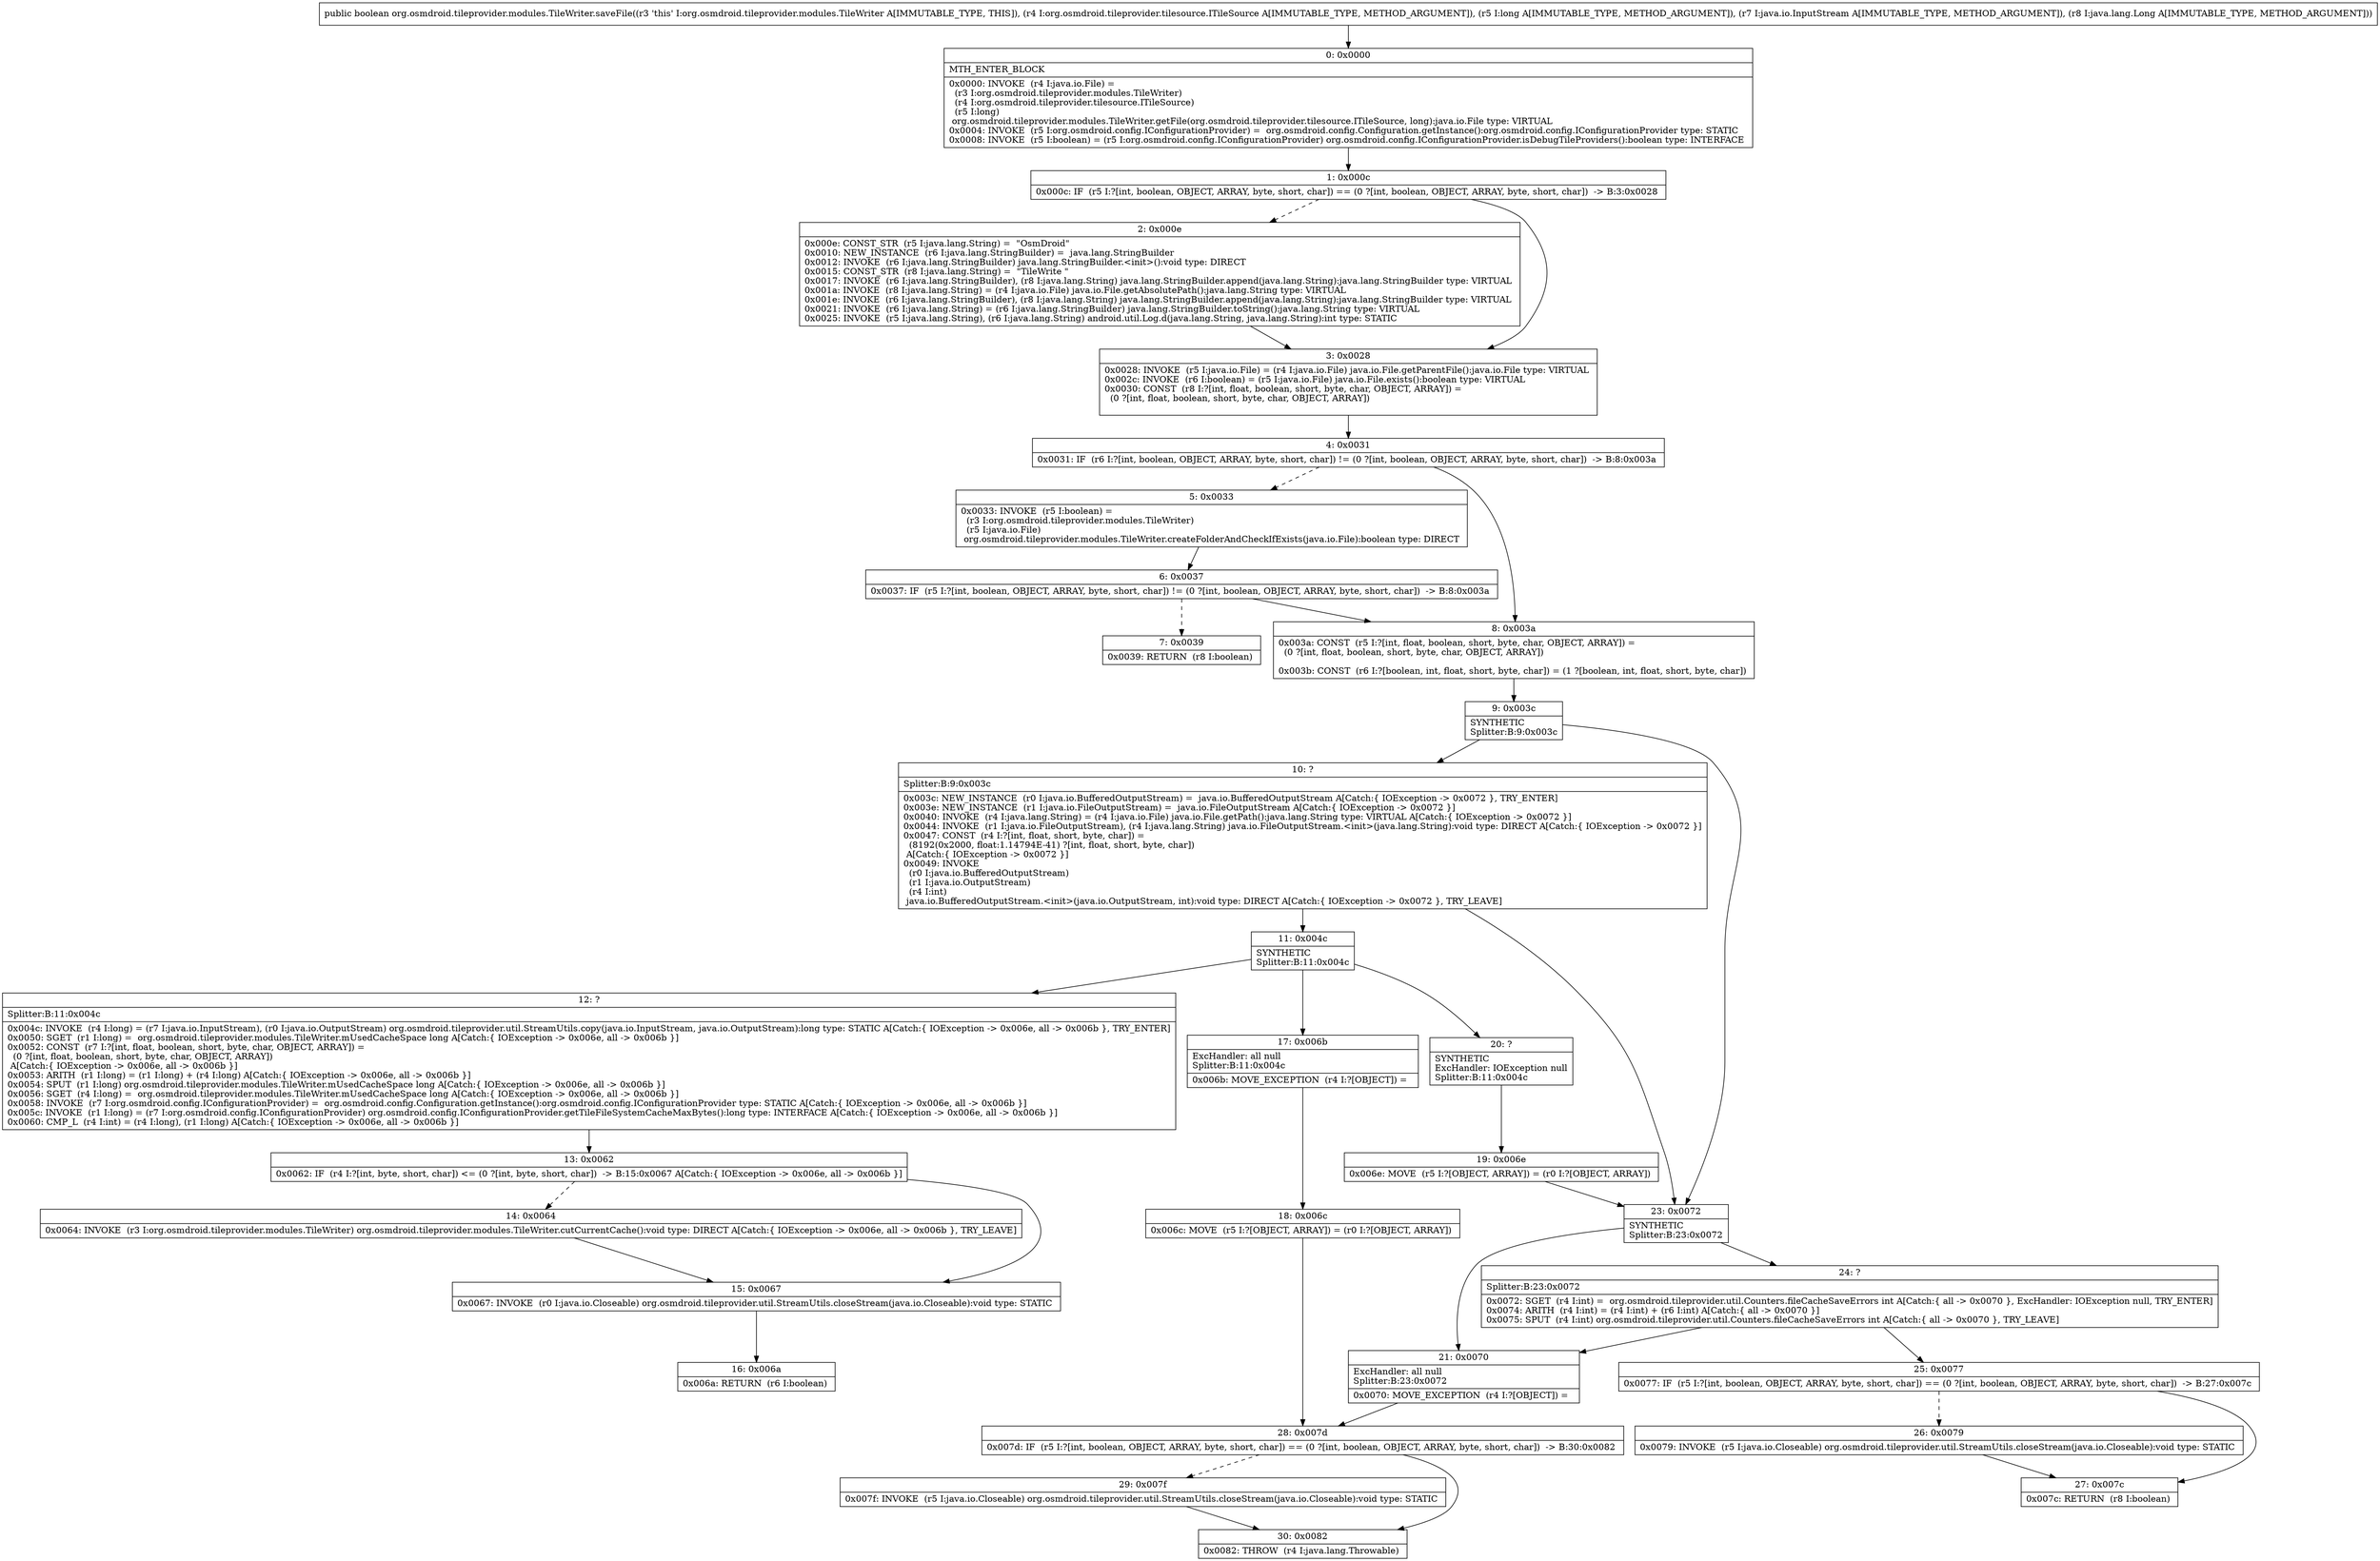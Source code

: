 digraph "CFG fororg.osmdroid.tileprovider.modules.TileWriter.saveFile(Lorg\/osmdroid\/tileprovider\/tilesource\/ITileSource;JLjava\/io\/InputStream;Ljava\/lang\/Long;)Z" {
Node_0 [shape=record,label="{0\:\ 0x0000|MTH_ENTER_BLOCK\l|0x0000: INVOKE  (r4 I:java.io.File) = \l  (r3 I:org.osmdroid.tileprovider.modules.TileWriter)\l  (r4 I:org.osmdroid.tileprovider.tilesource.ITileSource)\l  (r5 I:long)\l org.osmdroid.tileprovider.modules.TileWriter.getFile(org.osmdroid.tileprovider.tilesource.ITileSource, long):java.io.File type: VIRTUAL \l0x0004: INVOKE  (r5 I:org.osmdroid.config.IConfigurationProvider) =  org.osmdroid.config.Configuration.getInstance():org.osmdroid.config.IConfigurationProvider type: STATIC \l0x0008: INVOKE  (r5 I:boolean) = (r5 I:org.osmdroid.config.IConfigurationProvider) org.osmdroid.config.IConfigurationProvider.isDebugTileProviders():boolean type: INTERFACE \l}"];
Node_1 [shape=record,label="{1\:\ 0x000c|0x000c: IF  (r5 I:?[int, boolean, OBJECT, ARRAY, byte, short, char]) == (0 ?[int, boolean, OBJECT, ARRAY, byte, short, char])  \-\> B:3:0x0028 \l}"];
Node_2 [shape=record,label="{2\:\ 0x000e|0x000e: CONST_STR  (r5 I:java.lang.String) =  \"OsmDroid\" \l0x0010: NEW_INSTANCE  (r6 I:java.lang.StringBuilder) =  java.lang.StringBuilder \l0x0012: INVOKE  (r6 I:java.lang.StringBuilder) java.lang.StringBuilder.\<init\>():void type: DIRECT \l0x0015: CONST_STR  (r8 I:java.lang.String) =  \"TileWrite \" \l0x0017: INVOKE  (r6 I:java.lang.StringBuilder), (r8 I:java.lang.String) java.lang.StringBuilder.append(java.lang.String):java.lang.StringBuilder type: VIRTUAL \l0x001a: INVOKE  (r8 I:java.lang.String) = (r4 I:java.io.File) java.io.File.getAbsolutePath():java.lang.String type: VIRTUAL \l0x001e: INVOKE  (r6 I:java.lang.StringBuilder), (r8 I:java.lang.String) java.lang.StringBuilder.append(java.lang.String):java.lang.StringBuilder type: VIRTUAL \l0x0021: INVOKE  (r6 I:java.lang.String) = (r6 I:java.lang.StringBuilder) java.lang.StringBuilder.toString():java.lang.String type: VIRTUAL \l0x0025: INVOKE  (r5 I:java.lang.String), (r6 I:java.lang.String) android.util.Log.d(java.lang.String, java.lang.String):int type: STATIC \l}"];
Node_3 [shape=record,label="{3\:\ 0x0028|0x0028: INVOKE  (r5 I:java.io.File) = (r4 I:java.io.File) java.io.File.getParentFile():java.io.File type: VIRTUAL \l0x002c: INVOKE  (r6 I:boolean) = (r5 I:java.io.File) java.io.File.exists():boolean type: VIRTUAL \l0x0030: CONST  (r8 I:?[int, float, boolean, short, byte, char, OBJECT, ARRAY]) = \l  (0 ?[int, float, boolean, short, byte, char, OBJECT, ARRAY])\l \l}"];
Node_4 [shape=record,label="{4\:\ 0x0031|0x0031: IF  (r6 I:?[int, boolean, OBJECT, ARRAY, byte, short, char]) != (0 ?[int, boolean, OBJECT, ARRAY, byte, short, char])  \-\> B:8:0x003a \l}"];
Node_5 [shape=record,label="{5\:\ 0x0033|0x0033: INVOKE  (r5 I:boolean) = \l  (r3 I:org.osmdroid.tileprovider.modules.TileWriter)\l  (r5 I:java.io.File)\l org.osmdroid.tileprovider.modules.TileWriter.createFolderAndCheckIfExists(java.io.File):boolean type: DIRECT \l}"];
Node_6 [shape=record,label="{6\:\ 0x0037|0x0037: IF  (r5 I:?[int, boolean, OBJECT, ARRAY, byte, short, char]) != (0 ?[int, boolean, OBJECT, ARRAY, byte, short, char])  \-\> B:8:0x003a \l}"];
Node_7 [shape=record,label="{7\:\ 0x0039|0x0039: RETURN  (r8 I:boolean) \l}"];
Node_8 [shape=record,label="{8\:\ 0x003a|0x003a: CONST  (r5 I:?[int, float, boolean, short, byte, char, OBJECT, ARRAY]) = \l  (0 ?[int, float, boolean, short, byte, char, OBJECT, ARRAY])\l \l0x003b: CONST  (r6 I:?[boolean, int, float, short, byte, char]) = (1 ?[boolean, int, float, short, byte, char]) \l}"];
Node_9 [shape=record,label="{9\:\ 0x003c|SYNTHETIC\lSplitter:B:9:0x003c\l}"];
Node_10 [shape=record,label="{10\:\ ?|Splitter:B:9:0x003c\l|0x003c: NEW_INSTANCE  (r0 I:java.io.BufferedOutputStream) =  java.io.BufferedOutputStream A[Catch:\{ IOException \-\> 0x0072 \}, TRY_ENTER]\l0x003e: NEW_INSTANCE  (r1 I:java.io.FileOutputStream) =  java.io.FileOutputStream A[Catch:\{ IOException \-\> 0x0072 \}]\l0x0040: INVOKE  (r4 I:java.lang.String) = (r4 I:java.io.File) java.io.File.getPath():java.lang.String type: VIRTUAL A[Catch:\{ IOException \-\> 0x0072 \}]\l0x0044: INVOKE  (r1 I:java.io.FileOutputStream), (r4 I:java.lang.String) java.io.FileOutputStream.\<init\>(java.lang.String):void type: DIRECT A[Catch:\{ IOException \-\> 0x0072 \}]\l0x0047: CONST  (r4 I:?[int, float, short, byte, char]) = \l  (8192(0x2000, float:1.14794E\-41) ?[int, float, short, byte, char])\l A[Catch:\{ IOException \-\> 0x0072 \}]\l0x0049: INVOKE  \l  (r0 I:java.io.BufferedOutputStream)\l  (r1 I:java.io.OutputStream)\l  (r4 I:int)\l java.io.BufferedOutputStream.\<init\>(java.io.OutputStream, int):void type: DIRECT A[Catch:\{ IOException \-\> 0x0072 \}, TRY_LEAVE]\l}"];
Node_11 [shape=record,label="{11\:\ 0x004c|SYNTHETIC\lSplitter:B:11:0x004c\l}"];
Node_12 [shape=record,label="{12\:\ ?|Splitter:B:11:0x004c\l|0x004c: INVOKE  (r4 I:long) = (r7 I:java.io.InputStream), (r0 I:java.io.OutputStream) org.osmdroid.tileprovider.util.StreamUtils.copy(java.io.InputStream, java.io.OutputStream):long type: STATIC A[Catch:\{ IOException \-\> 0x006e, all \-\> 0x006b \}, TRY_ENTER]\l0x0050: SGET  (r1 I:long) =  org.osmdroid.tileprovider.modules.TileWriter.mUsedCacheSpace long A[Catch:\{ IOException \-\> 0x006e, all \-\> 0x006b \}]\l0x0052: CONST  (r7 I:?[int, float, boolean, short, byte, char, OBJECT, ARRAY]) = \l  (0 ?[int, float, boolean, short, byte, char, OBJECT, ARRAY])\l A[Catch:\{ IOException \-\> 0x006e, all \-\> 0x006b \}]\l0x0053: ARITH  (r1 I:long) = (r1 I:long) + (r4 I:long) A[Catch:\{ IOException \-\> 0x006e, all \-\> 0x006b \}]\l0x0054: SPUT  (r1 I:long) org.osmdroid.tileprovider.modules.TileWriter.mUsedCacheSpace long A[Catch:\{ IOException \-\> 0x006e, all \-\> 0x006b \}]\l0x0056: SGET  (r4 I:long) =  org.osmdroid.tileprovider.modules.TileWriter.mUsedCacheSpace long A[Catch:\{ IOException \-\> 0x006e, all \-\> 0x006b \}]\l0x0058: INVOKE  (r7 I:org.osmdroid.config.IConfigurationProvider) =  org.osmdroid.config.Configuration.getInstance():org.osmdroid.config.IConfigurationProvider type: STATIC A[Catch:\{ IOException \-\> 0x006e, all \-\> 0x006b \}]\l0x005c: INVOKE  (r1 I:long) = (r7 I:org.osmdroid.config.IConfigurationProvider) org.osmdroid.config.IConfigurationProvider.getTileFileSystemCacheMaxBytes():long type: INTERFACE A[Catch:\{ IOException \-\> 0x006e, all \-\> 0x006b \}]\l0x0060: CMP_L  (r4 I:int) = (r4 I:long), (r1 I:long) A[Catch:\{ IOException \-\> 0x006e, all \-\> 0x006b \}]\l}"];
Node_13 [shape=record,label="{13\:\ 0x0062|0x0062: IF  (r4 I:?[int, byte, short, char]) \<= (0 ?[int, byte, short, char])  \-\> B:15:0x0067 A[Catch:\{ IOException \-\> 0x006e, all \-\> 0x006b \}]\l}"];
Node_14 [shape=record,label="{14\:\ 0x0064|0x0064: INVOKE  (r3 I:org.osmdroid.tileprovider.modules.TileWriter) org.osmdroid.tileprovider.modules.TileWriter.cutCurrentCache():void type: DIRECT A[Catch:\{ IOException \-\> 0x006e, all \-\> 0x006b \}, TRY_LEAVE]\l}"];
Node_15 [shape=record,label="{15\:\ 0x0067|0x0067: INVOKE  (r0 I:java.io.Closeable) org.osmdroid.tileprovider.util.StreamUtils.closeStream(java.io.Closeable):void type: STATIC \l}"];
Node_16 [shape=record,label="{16\:\ 0x006a|0x006a: RETURN  (r6 I:boolean) \l}"];
Node_17 [shape=record,label="{17\:\ 0x006b|ExcHandler: all null\lSplitter:B:11:0x004c\l|0x006b: MOVE_EXCEPTION  (r4 I:?[OBJECT]) =  \l}"];
Node_18 [shape=record,label="{18\:\ 0x006c|0x006c: MOVE  (r5 I:?[OBJECT, ARRAY]) = (r0 I:?[OBJECT, ARRAY]) \l}"];
Node_19 [shape=record,label="{19\:\ 0x006e|0x006e: MOVE  (r5 I:?[OBJECT, ARRAY]) = (r0 I:?[OBJECT, ARRAY]) \l}"];
Node_20 [shape=record,label="{20\:\ ?|SYNTHETIC\lExcHandler: IOException null\lSplitter:B:11:0x004c\l}"];
Node_21 [shape=record,label="{21\:\ 0x0070|ExcHandler: all null\lSplitter:B:23:0x0072\l|0x0070: MOVE_EXCEPTION  (r4 I:?[OBJECT]) =  \l}"];
Node_23 [shape=record,label="{23\:\ 0x0072|SYNTHETIC\lSplitter:B:23:0x0072\l}"];
Node_24 [shape=record,label="{24\:\ ?|Splitter:B:23:0x0072\l|0x0072: SGET  (r4 I:int) =  org.osmdroid.tileprovider.util.Counters.fileCacheSaveErrors int A[Catch:\{ all \-\> 0x0070 \}, ExcHandler: IOException null, TRY_ENTER]\l0x0074: ARITH  (r4 I:int) = (r4 I:int) + (r6 I:int) A[Catch:\{ all \-\> 0x0070 \}]\l0x0075: SPUT  (r4 I:int) org.osmdroid.tileprovider.util.Counters.fileCacheSaveErrors int A[Catch:\{ all \-\> 0x0070 \}, TRY_LEAVE]\l}"];
Node_25 [shape=record,label="{25\:\ 0x0077|0x0077: IF  (r5 I:?[int, boolean, OBJECT, ARRAY, byte, short, char]) == (0 ?[int, boolean, OBJECT, ARRAY, byte, short, char])  \-\> B:27:0x007c \l}"];
Node_26 [shape=record,label="{26\:\ 0x0079|0x0079: INVOKE  (r5 I:java.io.Closeable) org.osmdroid.tileprovider.util.StreamUtils.closeStream(java.io.Closeable):void type: STATIC \l}"];
Node_27 [shape=record,label="{27\:\ 0x007c|0x007c: RETURN  (r8 I:boolean) \l}"];
Node_28 [shape=record,label="{28\:\ 0x007d|0x007d: IF  (r5 I:?[int, boolean, OBJECT, ARRAY, byte, short, char]) == (0 ?[int, boolean, OBJECT, ARRAY, byte, short, char])  \-\> B:30:0x0082 \l}"];
Node_29 [shape=record,label="{29\:\ 0x007f|0x007f: INVOKE  (r5 I:java.io.Closeable) org.osmdroid.tileprovider.util.StreamUtils.closeStream(java.io.Closeable):void type: STATIC \l}"];
Node_30 [shape=record,label="{30\:\ 0x0082|0x0082: THROW  (r4 I:java.lang.Throwable) \l}"];
MethodNode[shape=record,label="{public boolean org.osmdroid.tileprovider.modules.TileWriter.saveFile((r3 'this' I:org.osmdroid.tileprovider.modules.TileWriter A[IMMUTABLE_TYPE, THIS]), (r4 I:org.osmdroid.tileprovider.tilesource.ITileSource A[IMMUTABLE_TYPE, METHOD_ARGUMENT]), (r5 I:long A[IMMUTABLE_TYPE, METHOD_ARGUMENT]), (r7 I:java.io.InputStream A[IMMUTABLE_TYPE, METHOD_ARGUMENT]), (r8 I:java.lang.Long A[IMMUTABLE_TYPE, METHOD_ARGUMENT])) }"];
MethodNode -> Node_0;
Node_0 -> Node_1;
Node_1 -> Node_2[style=dashed];
Node_1 -> Node_3;
Node_2 -> Node_3;
Node_3 -> Node_4;
Node_4 -> Node_5[style=dashed];
Node_4 -> Node_8;
Node_5 -> Node_6;
Node_6 -> Node_7[style=dashed];
Node_6 -> Node_8;
Node_8 -> Node_9;
Node_9 -> Node_10;
Node_9 -> Node_23;
Node_10 -> Node_11;
Node_10 -> Node_23;
Node_11 -> Node_12;
Node_11 -> Node_20;
Node_11 -> Node_17;
Node_12 -> Node_13;
Node_13 -> Node_14[style=dashed];
Node_13 -> Node_15;
Node_14 -> Node_15;
Node_15 -> Node_16;
Node_17 -> Node_18;
Node_18 -> Node_28;
Node_19 -> Node_23;
Node_20 -> Node_19;
Node_21 -> Node_28;
Node_23 -> Node_24;
Node_23 -> Node_21;
Node_24 -> Node_25;
Node_24 -> Node_21;
Node_25 -> Node_26[style=dashed];
Node_25 -> Node_27;
Node_26 -> Node_27;
Node_28 -> Node_29[style=dashed];
Node_28 -> Node_30;
Node_29 -> Node_30;
}

